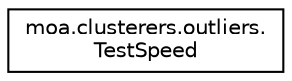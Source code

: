 digraph "Graphical Class Hierarchy"
{
 // LATEX_PDF_SIZE
  edge [fontname="Helvetica",fontsize="10",labelfontname="Helvetica",labelfontsize="10"];
  node [fontname="Helvetica",fontsize="10",shape=record];
  rankdir="LR";
  Node0 [label="moa.clusterers.outliers.\lTestSpeed",height=0.2,width=0.4,color="black", fillcolor="white", style="filled",URL="$classmoa_1_1clusterers_1_1outliers_1_1_test_speed.html",tooltip=" "];
}
